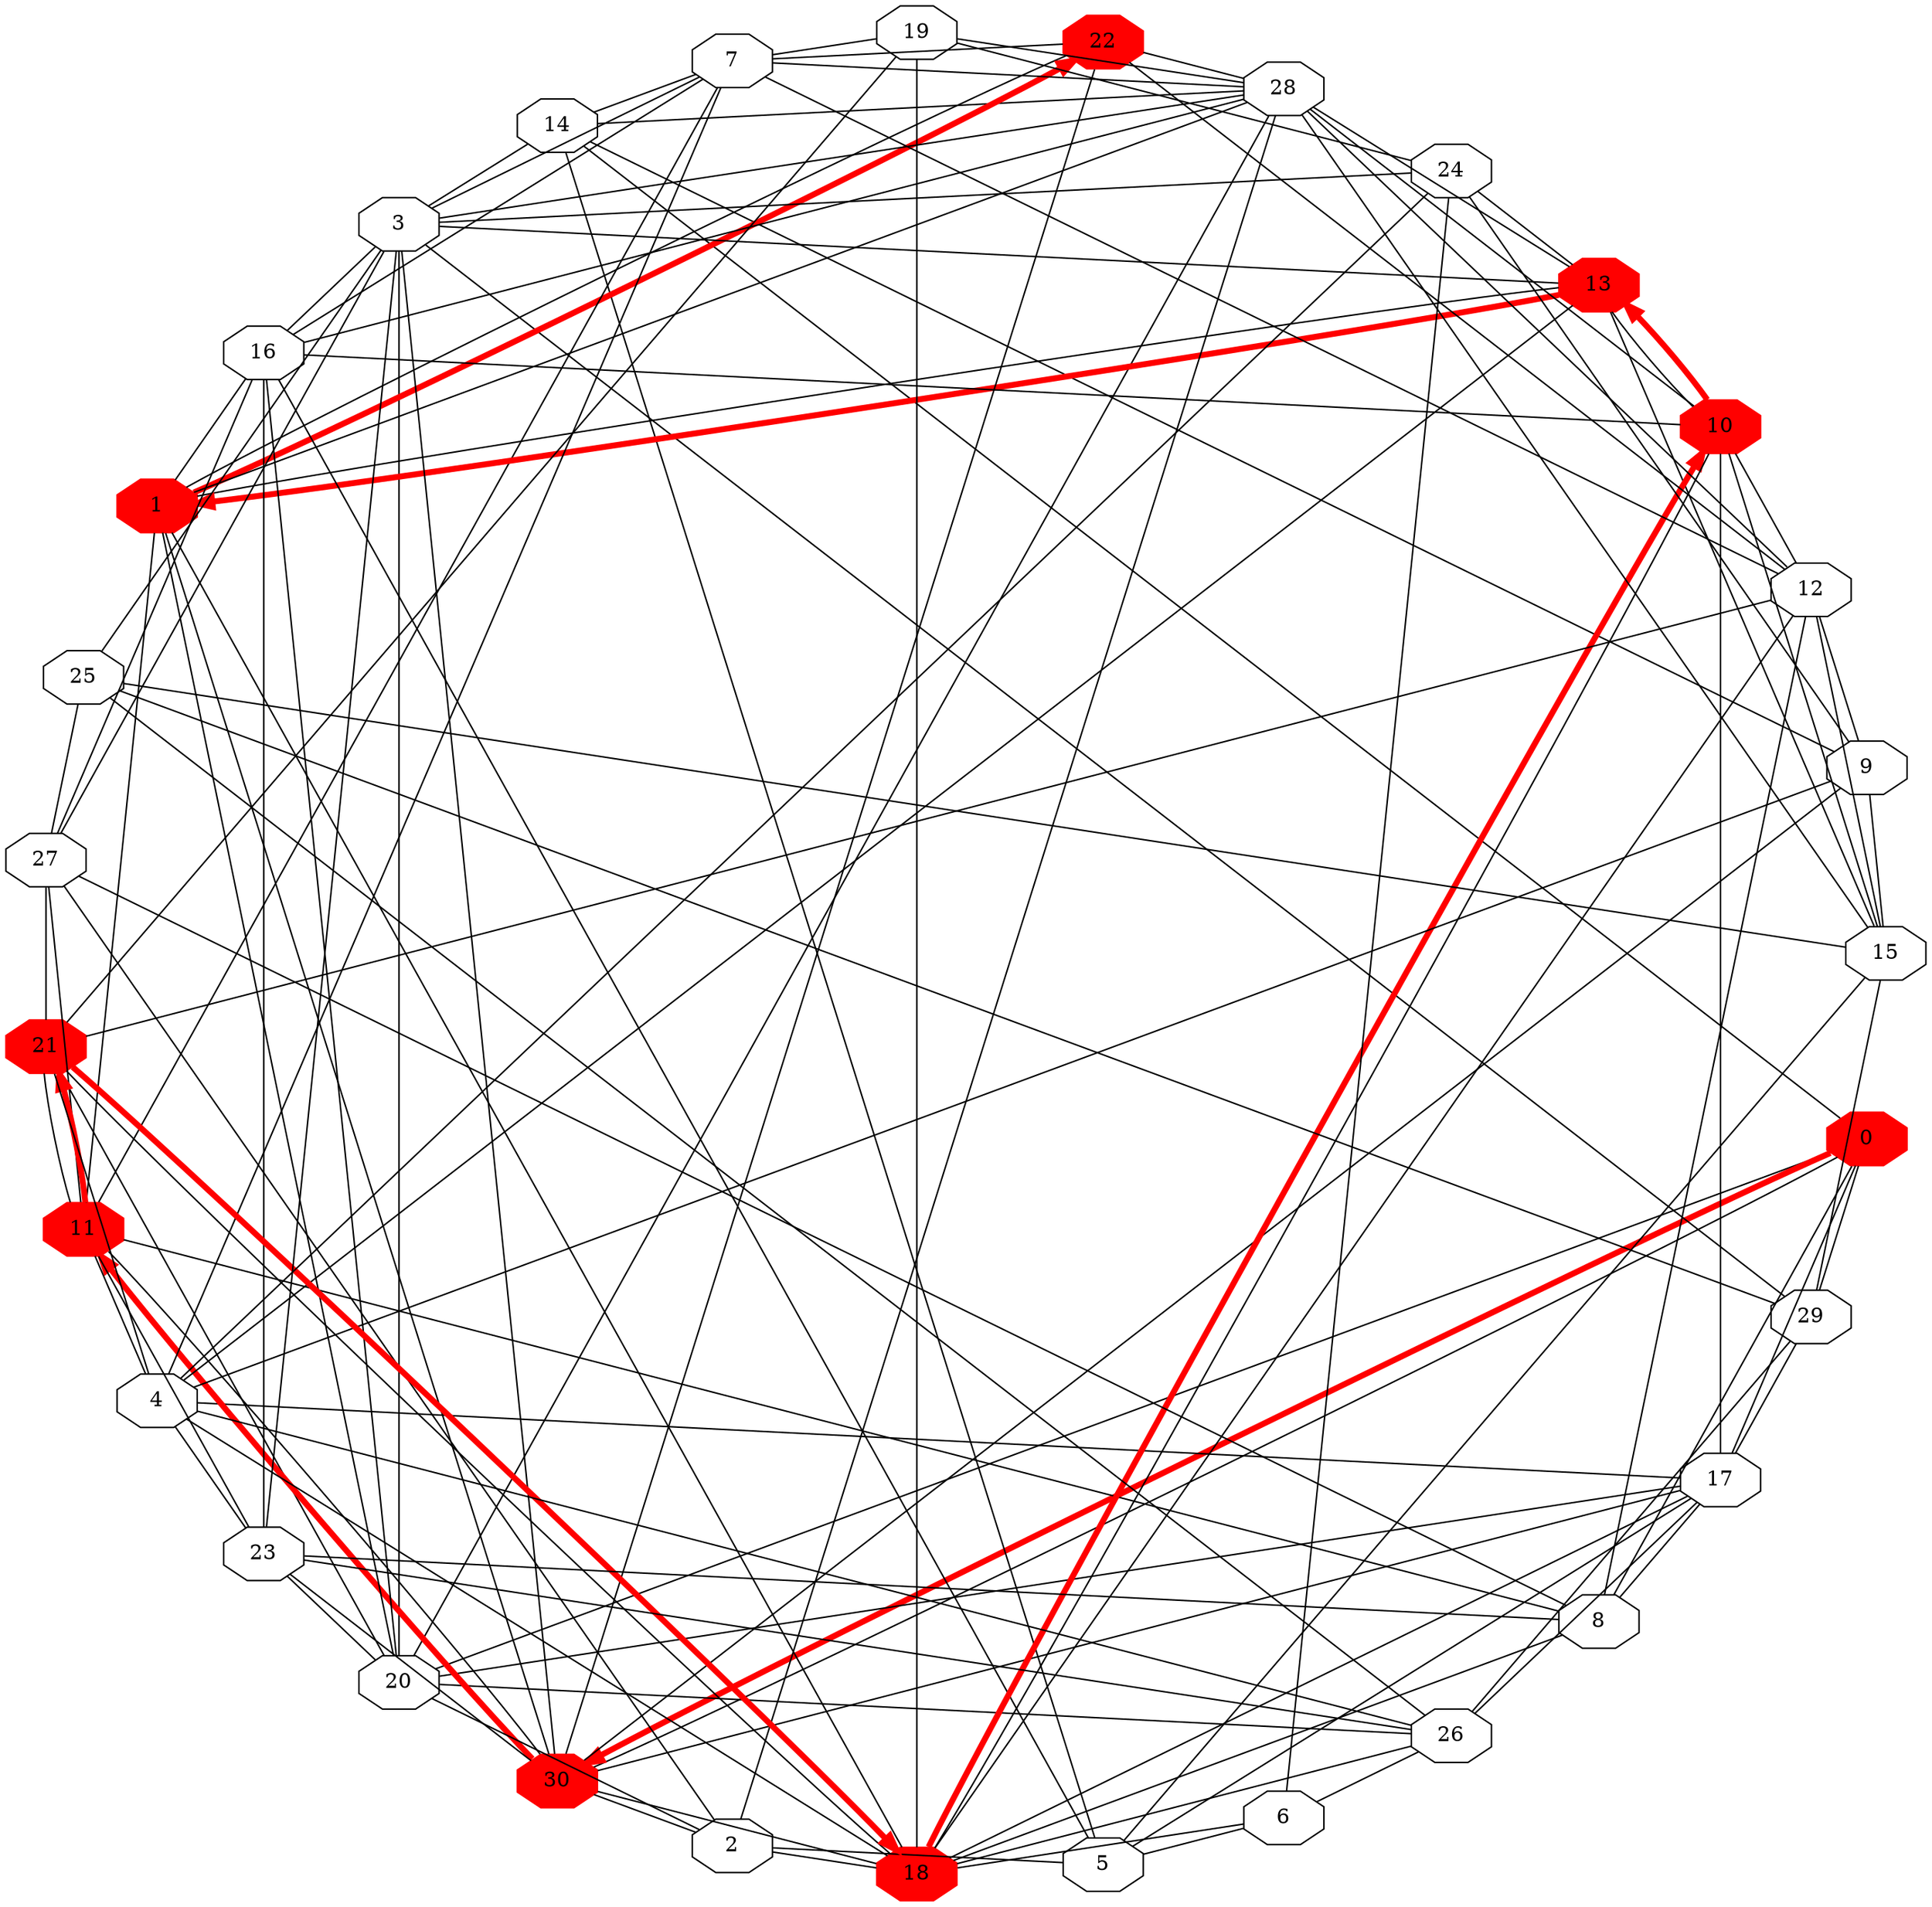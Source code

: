 digraph D {
	layout="circo";
	node [shape = octagon];
	0 -> 8 [arrowhead=none];
	0 -> 14 [arrowhead=none];
	0 -> 17 [arrowhead=none];
	0 -> 20 [arrowhead=none];
	0 -> 29 [arrowhead=none];
	0 -> 30 [arrowhead=none];
	1 -> 11 [arrowhead=none];
	1 -> 13 [arrowhead=none];
	1 -> 16 [arrowhead=none];
	1 -> 18 [arrowhead=none];
	1 -> 20 [arrowhead=none];
	1 -> 22 [arrowhead=none];
	1 -> 28 [arrowhead=none];
	1 -> 30 [arrowhead=none];
	2 -> 5 [arrowhead=none];
	2 -> 20 [arrowhead=none];
	2 -> 27 [arrowhead=none];
	2 -> 28 [arrowhead=none];
	2 -> 30 [arrowhead=none];
	3 -> 7 [arrowhead=none];
	3 -> 30 [arrowhead=none];
	4 -> 7 [arrowhead=none];
	4 -> 9 [arrowhead=none];
	5 -> 6 [arrowhead=none];
	10 -> 12 [arrowhead=none];
	10 -> 13 [arrowhead=none];
	10 -> 15 [arrowhead=none];
	10 -> 16 [arrowhead=none];
	10 -> 17 [arrowhead=none];
	10 -> 18 [arrowhead=none];
	10 -> 28 [arrowhead=none];
	11 -> 4 [arrowhead=none];
	11 -> 7 [arrowhead=none];
	11 -> 8 [arrowhead=none];
	11 -> 21 [arrowhead=none];
	11 -> 23 [arrowhead=none];
	11 -> 27 [arrowhead=none];
	11 -> 30 [arrowhead=none];
	12 -> 7 [arrowhead=none];
	12 -> 8 [arrowhead=none];
	12 -> 9 [arrowhead=none];
	12 -> 15 [arrowhead=none];
	12 -> 18 [arrowhead=none];
	12 -> 21 [arrowhead=none];
	12 -> 22 [arrowhead=none];
	12 -> 28 [arrowhead=none];
	13 -> 3 [arrowhead=none];
	13 -> 4 [arrowhead=none];
	13 -> 15 [arrowhead=none];
	13 -> 24 [arrowhead=none];
	13 -> 28 [arrowhead=none];
	14 -> 3 [arrowhead=none];
	14 -> 5 [arrowhead=none];
	14 -> 7 [arrowhead=none];
	14 -> 9 [arrowhead=none];
	14 -> 28 [arrowhead=none];
	15 -> 5 [arrowhead=none];
	15 -> 9 [arrowhead=none];
	15 -> 25 [arrowhead=none];
	15 -> 28 [arrowhead=none];
	15 -> 29 [arrowhead=none];
	16 -> 3 [arrowhead=none];
	16 -> 5 [arrowhead=none];
	16 -> 7 [arrowhead=none];
	16 -> 20 [arrowhead=none];
	16 -> 23 [arrowhead=none];
	16 -> 27 [arrowhead=none];
	16 -> 28 [arrowhead=none];
	17 -> 4 [arrowhead=none];
	17 -> 5 [arrowhead=none];
	17 -> 8 [arrowhead=none];
	17 -> 18 [arrowhead=none];
	17 -> 20 [arrowhead=none];
	17 -> 26 [arrowhead=none];
	17 -> 29 [arrowhead=none];
	17 -> 30 [arrowhead=none];
	18 -> 2 [arrowhead=none];
	18 -> 4 [arrowhead=none];
	18 -> 6 [arrowhead=none];
	18 -> 8 [arrowhead=none];
	18 -> 19 [arrowhead=none];
	18 -> 21 [arrowhead=none];
	18 -> 26 [arrowhead=none];
	18 -> 30 [arrowhead=none];
	19 -> 7 [arrowhead=none];
	19 -> 21 [arrowhead=none];
	19 -> 24 [arrowhead=none];
	19 -> 28 [arrowhead=none];
	20 -> 3 [arrowhead=none];
	20 -> 21 [arrowhead=none];
	20 -> 23 [arrowhead=none];
	20 -> 26 [arrowhead=none];
	20 -> 28 [arrowhead=none];
	21 -> 4 [arrowhead=none];
	21 -> 27 [arrowhead=none];
	22 -> 7 [arrowhead=none];
	22 -> 28 [arrowhead=none];
	22 -> 30 [arrowhead=none];
	23 -> 3 [arrowhead=none];
	23 -> 4 [arrowhead=none];
	23 -> 8 [arrowhead=none];
	23 -> 26 [arrowhead=none];
	23 -> 30 [arrowhead=none];
	24 -> 3 [arrowhead=none];
	24 -> 4 [arrowhead=none];
	24 -> 6 [arrowhead=none];
	24 -> 9 [arrowhead=none];
	25 -> 3 [arrowhead=none];
	25 -> 26 [arrowhead=none];
	25 -> 27 [arrowhead=none];
	25 -> 29 [arrowhead=none];
	26 -> 4 [arrowhead=none];
	26 -> 6 [arrowhead=none];
	26 -> 29 [arrowhead=none];
	27 -> 3 [arrowhead=none];
	27 -> 8 [arrowhead=none];
	28 -> 3 [arrowhead=none];
	28 -> 7 [arrowhead=none];
	29 -> 3 [arrowhead=none];
	30 -> 9 [arrowhead=none];
	0 -> 30 [penwidth=4, color="red"];
	30 -> 11 [penwidth=4, color="red"];
	11 -> 21 [penwidth=4, color="red"];
	21 -> 18 [penwidth=4, color="red"];
	18 -> 10 [penwidth=4, color="red"];
	10 -> 13 [penwidth=4, color="red"];
	13 -> 1 [penwidth=4, color="red"];
	1 -> 22 [penwidth=4, color="red"];
	0, 30, 11, 21, 18, 10, 13, 1, 22 [shape = octagon, fillcolor=red, style=filled, color=red];
}
